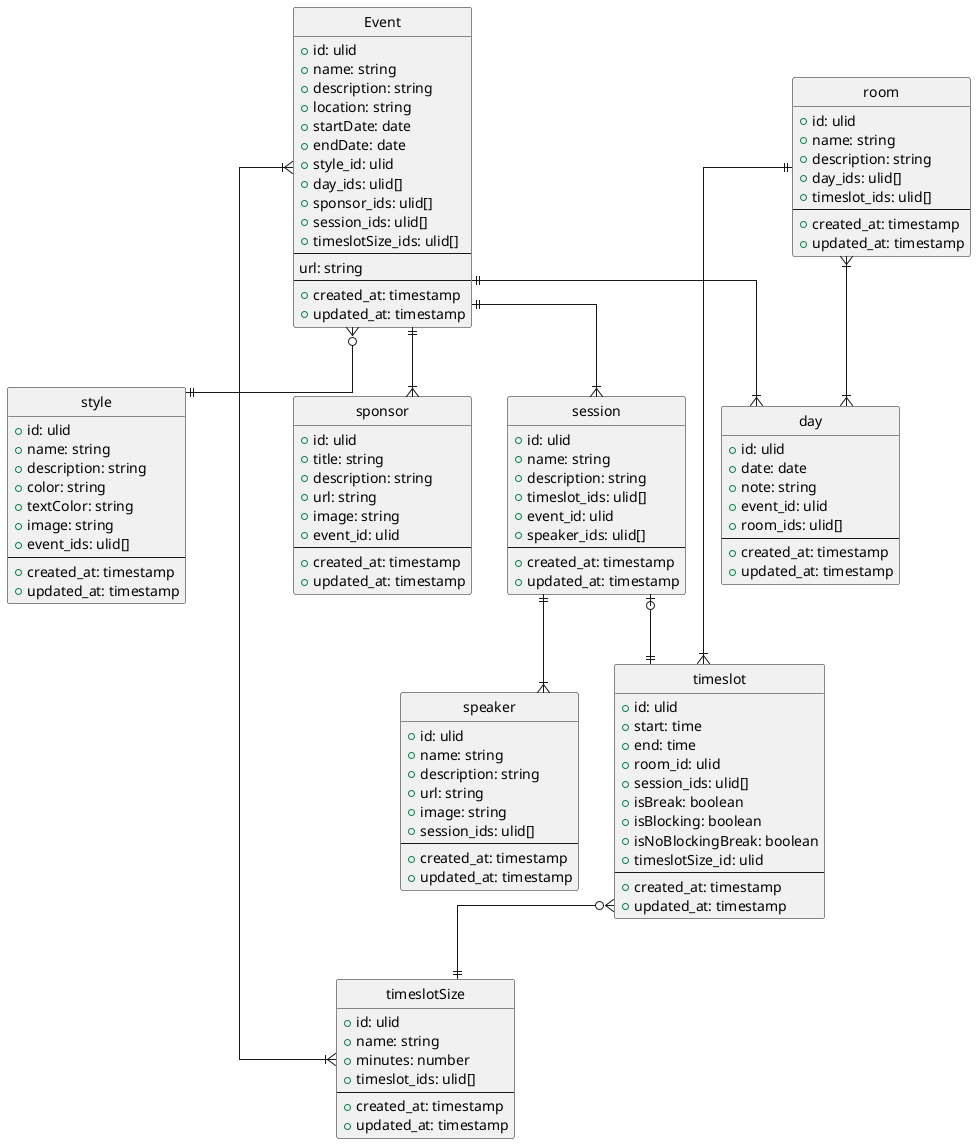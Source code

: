 @startuml DatabaseModels

hide circle

skinparam linetype ortho

entity "Event" as e {
    + id: ulid
    + name: string
    + description: string
    + location: string
    + startDate: date
    + endDate: date
    + style_id: ulid
    + day_ids: ulid[]
    + sponsor_ids: ulid[]
    + session_ids: ulid[]
    + timeslotSize_ids: ulid[]
    --
    url: string
    --
    + created_at: timestamp
    + updated_at: timestamp
}

entity "style" as s {
    + id: ulid
    + name: string
    + description: string
    + color: string
    + textColor: string
    + image: string
    + event_ids: ulid[]
    --
    + created_at: timestamp
    + updated_at: timestamp
}

entity "day" as d {
    + id: ulid
    + date: date
    + note: string
    + event_id: ulid
    + room_ids: ulid[]
    --
    + created_at: timestamp
    + updated_at: timestamp
}

entity "room" as r {
    + id: ulid
    + name: string
    + description: string
    + day_ids: ulid[]
    + timeslot_ids: ulid[]
    --
    + created_at: timestamp
    + updated_at: timestamp
}

entity "timeslot" as t {
    + id: ulid
    + start: time
    + end: time
    + room_id: ulid
    + session_ids: ulid[]
    + isBreak: boolean
    + isBlocking: boolean
    + isNoBlockingBreak: boolean
    + timeslotSize_id: ulid
    --
    + created_at: timestamp
    + updated_at: timestamp
}

entity "timeslotSize" as ts {
    + id: ulid
    + name: string
    + minutes: number
    + timeslot_ids: ulid[]
    --
    + created_at: timestamp
    + updated_at: timestamp
}

entity "sponsor" as sp {
    + id: ulid
    + title: string
    + description: string
    + url: string
    + image: string
    + event_id: ulid
    --
    + created_at: timestamp
    + updated_at: timestamp
}

entity "session" as se {
    + id: ulid
    + name: string
    + description: string
    + timeslot_ids: ulid[]
    + event_id: ulid
    + speaker_ids: ulid[]
    --
    + created_at: timestamp
    + updated_at: timestamp
}

entity "speaker" as spk {
    + id: ulid
    + name: string
    + description: string
    + url: string
    + image: string
    + session_ids: ulid[]
    --
    + created_at: timestamp
    + updated_at: timestamp
}

e }o--|| s
e ||--|{ d
r }|--|{ d
r ||--|{ t
t }o--|| ts
e ||--|{ sp
e }|--|{ ts
e ||--|{ se
se ||--|{ spk
se |o--|| t

@enduml